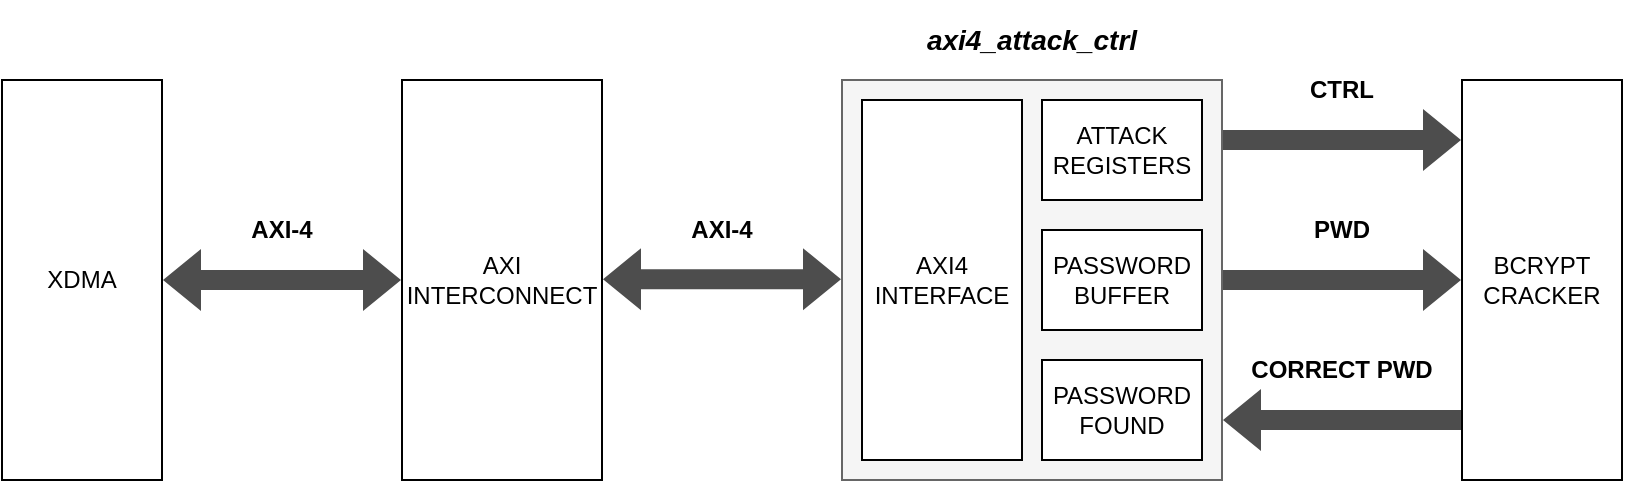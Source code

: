 <mxfile version="24.7.7" pages="3">
  <diagram name="top" id="GRUUTA0gV6LxYn7Zt5F0">
    <mxGraphModel dx="1830" dy="782" grid="1" gridSize="10" guides="1" tooltips="1" connect="1" arrows="1" fold="1" page="0" pageScale="1" pageWidth="827" pageHeight="1169" math="0" shadow="0">
      <root>
        <mxCell id="0" />
        <mxCell id="1" parent="0" />
        <mxCell id="0ogfYETZy73DbSy3bl0p-6" value="" style="rounded=0;whiteSpace=wrap;html=1;fillColor=#f5f5f5;fontColor=#333333;strokeColor=#666666;" parent="1" vertex="1">
          <mxGeometry x="320" y="120" width="190" height="200" as="geometry" />
        </mxCell>
        <mxCell id="0ogfYETZy73DbSy3bl0p-1" value="XDMA" style="rounded=0;whiteSpace=wrap;html=1;" parent="1" vertex="1">
          <mxGeometry x="-100" y="120" width="80" height="200" as="geometry" />
        </mxCell>
        <mxCell id="0ogfYETZy73DbSy3bl0p-2" value="PASSWORD BUFFER" style="rounded=0;whiteSpace=wrap;html=1;" parent="1" vertex="1">
          <mxGeometry x="420" y="195" width="80" height="50" as="geometry" />
        </mxCell>
        <mxCell id="0ogfYETZy73DbSy3bl0p-3" value="BCRYPT CRACKER" style="rounded=0;whiteSpace=wrap;html=1;" parent="1" vertex="1">
          <mxGeometry x="630" y="120" width="80" height="200" as="geometry" />
        </mxCell>
        <mxCell id="0ogfYETZy73DbSy3bl0p-4" value="ATTACK REGISTERS" style="rounded=0;whiteSpace=wrap;html=1;" parent="1" vertex="1">
          <mxGeometry x="420" y="130" width="80" height="50" as="geometry" />
        </mxCell>
        <mxCell id="0ogfYETZy73DbSy3bl0p-5" value="PASSWORD FOUND" style="rounded=0;whiteSpace=wrap;html=1;" parent="1" vertex="1">
          <mxGeometry x="420" y="260" width="80" height="50" as="geometry" />
        </mxCell>
        <mxCell id="0ogfYETZy73DbSy3bl0p-8" value="" style="shape=flexArrow;endArrow=classic;html=1;rounded=0;exitX=1;exitY=0.5;exitDx=0;exitDy=0;startArrow=block;fillColor=#4D4D4D;strokeColor=none;entryX=0;entryY=0.5;entryDx=0;entryDy=0;" parent="1" source="0ogfYETZy73DbSy3bl0p-1" edge="1">
          <mxGeometry width="50" height="50" relative="1" as="geometry">
            <mxPoint x="-40" y="245" as="sourcePoint" />
            <mxPoint x="100" y="220" as="targetPoint" />
          </mxGeometry>
        </mxCell>
        <mxCell id="0ogfYETZy73DbSy3bl0p-10" value="AXI-4" style="rounded=0;whiteSpace=wrap;html=1;strokeColor=none;fillColor=none;fontStyle=1" parent="1" vertex="1">
          <mxGeometry x="-20" y="180" width="120" height="30" as="geometry" />
        </mxCell>
        <mxCell id="0ogfYETZy73DbSy3bl0p-12" value="AXI4&lt;div&gt;INTERFACE&lt;/div&gt;" style="rounded=0;whiteSpace=wrap;html=1;" parent="1" vertex="1">
          <mxGeometry x="330" y="130" width="80" height="180" as="geometry" />
        </mxCell>
        <mxCell id="0ogfYETZy73DbSy3bl0p-13" value="" style="shape=flexArrow;endArrow=classic;html=1;rounded=0;exitX=1;exitY=0.5;exitDx=0;exitDy=0;startArrow=none;fillColor=#4D4D4D;strokeColor=none;entryX=0;entryY=0.5;entryDx=0;entryDy=0;startFill=0;" parent="1" edge="1">
          <mxGeometry width="50" height="50" relative="1" as="geometry">
            <mxPoint x="510" y="220" as="sourcePoint" />
            <mxPoint x="630" y="220" as="targetPoint" />
          </mxGeometry>
        </mxCell>
        <mxCell id="0ogfYETZy73DbSy3bl0p-14" value="PWD" style="rounded=0;whiteSpace=wrap;html=1;strokeColor=none;fillColor=none;fontStyle=1" parent="1" vertex="1">
          <mxGeometry x="510" y="180" width="120" height="30" as="geometry" />
        </mxCell>
        <mxCell id="0ogfYETZy73DbSy3bl0p-17" value="" style="shape=flexArrow;endArrow=none;html=1;rounded=0;exitX=1;exitY=0.5;exitDx=0;exitDy=0;startArrow=block;fillColor=#4D4D4D;strokeColor=none;entryX=0;entryY=0.5;entryDx=0;entryDy=0;endFill=0;" parent="1" edge="1">
          <mxGeometry width="50" height="50" relative="1" as="geometry">
            <mxPoint x="510" y="290" as="sourcePoint" />
            <mxPoint x="630" y="290" as="targetPoint" />
          </mxGeometry>
        </mxCell>
        <mxCell id="0ogfYETZy73DbSy3bl0p-18" value="CORRECT PWD" style="rounded=0;whiteSpace=wrap;html=1;strokeColor=none;fillColor=none;fontStyle=1" parent="1" vertex="1">
          <mxGeometry x="510" y="250" width="120" height="30" as="geometry" />
        </mxCell>
        <mxCell id="0ogfYETZy73DbSy3bl0p-19" value="" style="shape=flexArrow;endArrow=classic;html=1;rounded=0;exitX=1;exitY=0.5;exitDx=0;exitDy=0;startArrow=none;fillColor=#4D4D4D;strokeColor=none;entryX=0;entryY=0.5;entryDx=0;entryDy=0;startFill=0;" parent="1" edge="1">
          <mxGeometry width="50" height="50" relative="1" as="geometry">
            <mxPoint x="510" y="150" as="sourcePoint" />
            <mxPoint x="630" y="150" as="targetPoint" />
          </mxGeometry>
        </mxCell>
        <mxCell id="0ogfYETZy73DbSy3bl0p-20" value="CTRL" style="rounded=0;whiteSpace=wrap;html=1;strokeColor=none;fillColor=none;fontStyle=1" parent="1" vertex="1">
          <mxGeometry x="510" y="110" width="120" height="30" as="geometry" />
        </mxCell>
        <mxCell id="0ogfYETZy73DbSy3bl0p-21" value="axi4_attack_ctrl" style="rounded=0;whiteSpace=wrap;html=1;strokeColor=none;fillColor=none;fontStyle=3;fontSize=14;" parent="1" vertex="1">
          <mxGeometry x="320" y="80" width="190" height="40" as="geometry" />
        </mxCell>
        <mxCell id="5O9dBgGJP8eUs9MUDKcU-1" value="&lt;div&gt;AXI&lt;/div&gt;&lt;div&gt;INTERCONNECT&lt;/div&gt;" style="rounded=0;whiteSpace=wrap;html=1;" vertex="1" parent="1">
          <mxGeometry x="100" y="120" width="100" height="200" as="geometry" />
        </mxCell>
        <mxCell id="5O9dBgGJP8eUs9MUDKcU-2" value="" style="shape=flexArrow;endArrow=classic;html=1;rounded=0;exitX=1;exitY=0.5;exitDx=0;exitDy=0;startArrow=block;fillColor=#4D4D4D;strokeColor=none;entryX=0;entryY=0.5;entryDx=0;entryDy=0;" edge="1" parent="1">
          <mxGeometry width="50" height="50" relative="1" as="geometry">
            <mxPoint x="200" y="219.58" as="sourcePoint" />
            <mxPoint x="320" y="219.58" as="targetPoint" />
          </mxGeometry>
        </mxCell>
        <mxCell id="5O9dBgGJP8eUs9MUDKcU-3" value="AXI-4" style="rounded=0;whiteSpace=wrap;html=1;strokeColor=none;fillColor=none;fontStyle=1" vertex="1" parent="1">
          <mxGeometry x="200" y="180" width="120" height="30" as="geometry" />
        </mxCell>
      </root>
    </mxGraphModel>
  </diagram>
  <diagram id="SlZmZCLbokiu_m7gkC7i" name="axi4_attack_ctrl">
    <mxGraphModel dx="2474" dy="1134" grid="1" gridSize="10" guides="1" tooltips="1" connect="1" arrows="1" fold="1" page="0" pageScale="1" pageWidth="827" pageHeight="1169" math="0" shadow="0">
      <root>
        <mxCell id="0" />
        <mxCell id="1" parent="0" />
        <mxCell id="ElcEwS9BucV0OWmTM8dp-1" value="" style="rounded=0;whiteSpace=wrap;html=1;fillColor=#D6D6D6;fontColor=#333333;strokeColor=#666666;" parent="1" vertex="1">
          <mxGeometry x="110" y="110" width="380" height="460" as="geometry" />
        </mxCell>
        <mxCell id="G6uf73WgvgPBEP5KyrtH-1" value="&lt;div&gt;BRAM&lt;/div&gt;&lt;div&gt;PASSWORD&lt;/div&gt;&lt;div&gt;BUFFER&lt;br&gt;&lt;/div&gt;" style="rounded=0;whiteSpace=wrap;html=1;" parent="1" vertex="1">
          <mxGeometry x="360" y="120" width="120" height="120" as="geometry" />
        </mxCell>
        <mxCell id="G6uf73WgvgPBEP5KyrtH-2" value="AXI BRAM CTRL" style="rounded=0;whiteSpace=wrap;html=1;" parent="1" vertex="1">
          <mxGeometry x="120" y="320" width="120" height="120" as="geometry" />
        </mxCell>
        <mxCell id="ZMFNB_eNPpMkArunGxyN-3" value="&lt;div&gt;CRACKER REGS&lt;/div&gt;" style="rounded=0;whiteSpace=wrap;html=1;" parent="1" vertex="1">
          <mxGeometry x="360" y="320" width="120" height="240" as="geometry" />
        </mxCell>
        <mxCell id="sWTu6YWSUIYSnSRrsb_--1" value="" style="shape=flexArrow;endArrow=classic;html=1;rounded=0;exitX=1;exitY=0.5;exitDx=0;exitDy=0;startArrow=block;fillColor=#4D4D4D;strokeColor=none;" parent="1" edge="1">
          <mxGeometry width="50" height="50" relative="1" as="geometry">
            <mxPoint y="379.71" as="sourcePoint" />
            <mxPoint x="110" y="380" as="targetPoint" />
          </mxGeometry>
        </mxCell>
        <mxCell id="sWTu6YWSUIYSnSRrsb_--2" value="&lt;div&gt;AXI&lt;/div&gt;&lt;div&gt;INTERCONNECT&lt;/div&gt;" style="rounded=0;whiteSpace=wrap;html=1;" parent="1" vertex="1">
          <mxGeometry x="-120" y="320" width="120" height="120" as="geometry" />
        </mxCell>
        <mxCell id="qCLMTn-7Xr3fJMdLr6YP-8" value="" style="shape=flexArrow;endArrow=block;html=1;rounded=0;startArrow=block;fillColor=#4D4D4D;strokeColor=none;startFill=0;endFill=0;exitX=0;exitY=0.25;exitDx=0;exitDy=0;entryX=1;entryY=0.587;entryDx=0;entryDy=0;entryPerimeter=0;" parent="1" source="D0zKEq8KF9QSZLZ22DhJ-8" target="ElcEwS9BucV0OWmTM8dp-1" edge="1">
          <mxGeometry width="50" height="50" relative="1" as="geometry">
            <mxPoint x="590" y="360" as="sourcePoint" />
            <mxPoint x="490" y="360" as="targetPoint" />
          </mxGeometry>
        </mxCell>
        <mxCell id="qCLMTn-7Xr3fJMdLr6YP-10" value="" style="shape=flexArrow;endArrow=classic;html=1;rounded=0;exitX=1;exitY=0.25;exitDx=0;exitDy=0;startArrow=block;fillColor=#4D4D4D;strokeColor=none;entryX=0;entryY=0.25;entryDx=0;entryDy=0;startFill=0;" parent="1" edge="1">
          <mxGeometry width="50" height="50" relative="1" as="geometry">
            <mxPoint x="240" y="350" as="sourcePoint" />
            <mxPoint x="360" y="350" as="targetPoint" />
          </mxGeometry>
        </mxCell>
        <mxCell id="qCLMTn-7Xr3fJMdLr6YP-11" value="PORT B" style="rounded=0;whiteSpace=wrap;html=1;strokeColor=none;fillColor=none;fontStyle=1" parent="1" vertex="1">
          <mxGeometry x="240" y="380" width="120" height="30" as="geometry" />
        </mxCell>
        <mxCell id="qCLMTn-7Xr3fJMdLr6YP-12" value="" style="shape=flexArrow;endArrow=block;html=1;rounded=0;exitX=0;exitY=0.75;exitDx=0;exitDy=0;startArrow=block;fillColor=#4D4D4D;strokeColor=none;entryX=1;entryY=0.75;entryDx=0;entryDy=0;startFill=0;endFill=0;" parent="1" edge="1">
          <mxGeometry width="50" height="50" relative="1" as="geometry">
            <mxPoint x="360" y="410" as="sourcePoint" />
            <mxPoint x="240" y="410" as="targetPoint" />
          </mxGeometry>
        </mxCell>
        <mxCell id="qCLMTn-7Xr3fJMdLr6YP-13" value="PORT A" style="rounded=0;whiteSpace=wrap;html=1;strokeColor=none;fillColor=none;fontStyle=1" parent="1" vertex="1">
          <mxGeometry x="240" y="320" width="120" height="30" as="geometry" />
        </mxCell>
        <mxCell id="ekPwYRkEziZYUtE34SyN-2" value="AXI4" style="rounded=0;whiteSpace=wrap;html=1;strokeColor=none;fillColor=none;fontStyle=1" parent="1" vertex="1">
          <mxGeometry y="340" width="110" height="30" as="geometry" />
        </mxCell>
        <mxCell id="ekPwYRkEziZYUtE34SyN-7" value="" style="shape=flexArrow;endArrow=classic;html=1;rounded=0;exitX=0.75;exitY=1;exitDx=0;exitDy=0;startArrow=block;fillColor=#4D4D4D;strokeColor=none;entryX=0.75;entryY=0;entryDx=0;entryDy=0;startFill=0;" parent="1" source="G6uf73WgvgPBEP5KyrtH-1" target="ZMFNB_eNPpMkArunGxyN-3" edge="1">
          <mxGeometry width="50" height="50" relative="1" as="geometry">
            <mxPoint x="490" y="270" as="sourcePoint" />
            <mxPoint x="610" y="270" as="targetPoint" />
          </mxGeometry>
        </mxCell>
        <mxCell id="ekPwYRkEziZYUtE34SyN-9" value="" style="shape=flexArrow;endArrow=block;html=1;rounded=0;exitX=0.25;exitY=0;exitDx=0;exitDy=0;startArrow=block;fillColor=#4D4D4D;strokeColor=none;entryX=0.25;entryY=1;entryDx=0;entryDy=0;startFill=0;endFill=0;" parent="1" source="ZMFNB_eNPpMkArunGxyN-3" target="G6uf73WgvgPBEP5KyrtH-1" edge="1">
          <mxGeometry width="50" height="50" relative="1" as="geometry">
            <mxPoint x="800" y="415" as="sourcePoint" />
            <mxPoint x="680" y="415" as="targetPoint" />
          </mxGeometry>
        </mxCell>
        <mxCell id="ekPwYRkEziZYUtE34SyN-12" value="PORT A" style="rounded=0;whiteSpace=wrap;html=1;strokeColor=none;fillColor=none;fontStyle=1;rotation=90;" parent="1" vertex="1">
          <mxGeometry x="300" y="260" width="120" height="30" as="geometry" />
        </mxCell>
        <mxCell id="ekPwYRkEziZYUtE34SyN-13" value="PORT B" style="rounded=0;whiteSpace=wrap;html=1;strokeColor=none;fillColor=none;fontStyle=1;rotation=90;" parent="1" vertex="1">
          <mxGeometry x="420" y="260" width="120" height="30" as="geometry" />
        </mxCell>
        <mxCell id="D0zKEq8KF9QSZLZ22DhJ-3" value="" style="shape=flexArrow;endArrow=classic;html=1;rounded=0;startArrow=block;fillColor=#4D4D4D;strokeColor=none;entryX=0;entryY=0.75;entryDx=0;entryDy=0;exitX=1;exitY=0.849;exitDx=0;exitDy=0;exitPerimeter=0;" parent="1" source="ElcEwS9BucV0OWmTM8dp-1" target="D0zKEq8KF9QSZLZ22DhJ-8" edge="1">
          <mxGeometry width="50" height="50" relative="1" as="geometry">
            <mxPoint x="490" y="530" as="sourcePoint" />
            <mxPoint x="590" y="530" as="targetPoint" />
          </mxGeometry>
        </mxCell>
        <mxCell id="D0zKEq8KF9QSZLZ22DhJ-7" value="PASSWORDS" style="rounded=0;whiteSpace=wrap;html=1;strokeColor=none;fillColor=none;fontStyle=1" parent="1" vertex="1">
          <mxGeometry x="490" y="340" width="110" height="30" as="geometry" />
        </mxCell>
        <mxCell id="D0zKEq8KF9QSZLZ22DhJ-8" value="&lt;div&gt;BCRYPT&lt;/div&gt;&lt;div&gt;CRACKER&lt;br&gt;&lt;/div&gt;" style="rounded=0;whiteSpace=wrap;html=1;" parent="1" vertex="1">
          <mxGeometry x="600" y="320" width="120" height="240" as="geometry" />
        </mxCell>
        <mxCell id="ElcEwS9BucV0OWmTM8dp-2" value="CTRL" style="rounded=0;whiteSpace=wrap;html=1;strokeColor=none;fillColor=none;fontStyle=1" parent="1" vertex="1">
          <mxGeometry x="490" y="460" width="110" height="30" as="geometry" />
        </mxCell>
        <mxCell id="ElcEwS9BucV0OWmTM8dp-3" value="axi4_attack_ctrl" style="rounded=0;whiteSpace=wrap;html=1;fillColor=none;strokeColor=none;fontStyle=3;fontSize=15;" parent="1" vertex="1">
          <mxGeometry x="110" y="110" width="170" height="50" as="geometry" />
        </mxCell>
      </root>
    </mxGraphModel>
  </diagram>
  <diagram id="lHU6qfsrixL0NdAneRLo" name="bram_addresses">
    <mxGraphModel dx="830" dy="454" grid="1" gridSize="10" guides="1" tooltips="1" connect="1" arrows="1" fold="1" page="1" pageScale="1" pageWidth="827" pageHeight="1169" math="0" shadow="0">
      <root>
        <mxCell id="0" />
        <mxCell id="1" parent="0" />
        <mxCell id="98mh65OyrU3vhAHPFYJN-18" value="PASSWORDS" style="rounded=0;whiteSpace=wrap;html=1;fillColor=#d5e8d4;strokeColor=#82b366;" vertex="1" parent="1">
          <mxGeometry x="200" y="160" width="80" height="120" as="geometry" />
        </mxCell>
        <mxCell id="98mh65OyrU3vhAHPFYJN-19" value="36 Quadcores" style="rounded=0;whiteSpace=wrap;html=1;fillColor=none;strokeColor=none;fontStyle=1;fontSize=15;" vertex="1" parent="1">
          <mxGeometry x="200" y="100" width="80" height="60" as="geometry" />
        </mxCell>
        <mxCell id="98mh65OyrU3vhAHPFYJN-21" value="HASH" style="rounded=0;whiteSpace=wrap;html=1;fillColor=#dae8fc;strokeColor=#6c8ebf;" vertex="1" parent="1">
          <mxGeometry x="200" y="280" width="80" height="40" as="geometry" />
        </mxCell>
        <mxCell id="98mh65OyrU3vhAHPFYJN-23" value="SALT" style="rounded=0;whiteSpace=wrap;html=1;fillColor=#f8cecc;strokeColor=#b85450;" vertex="1" parent="1">
          <mxGeometry x="200" y="320" width="80" height="40" as="geometry" />
        </mxCell>
        <mxCell id="98mh65OyrU3vhAHPFYJN-24" value="START" style="rounded=0;whiteSpace=wrap;html=1;fillColor=#ffe6cc;strokeColor=#d79b00;" vertex="1" parent="1">
          <mxGeometry x="200" y="360" width="80" height="20" as="geometry" />
        </mxCell>
        <mxCell id="98mh65OyrU3vhAHPFYJN-25" value="0x00 - 0x287F" style="rounded=0;whiteSpace=wrap;html=1;fillColor=none;strokeColor=none;fontStyle=1" vertex="1" parent="1">
          <mxGeometry x="280" y="160" width="120" height="120" as="geometry" />
        </mxCell>
        <mxCell id="98mh65OyrU3vhAHPFYJN-26" value="0x2880 - 0x2897" style="rounded=0;whiteSpace=wrap;html=1;fillColor=none;strokeColor=none;fontStyle=1" vertex="1" parent="1">
          <mxGeometry x="280" y="280" width="120" height="40" as="geometry" />
        </mxCell>
        <mxCell id="98mh65OyrU3vhAHPFYJN-27" value="0x2898 - 0x28A7" style="rounded=0;whiteSpace=wrap;html=1;fillColor=none;strokeColor=none;fontStyle=1" vertex="1" parent="1">
          <mxGeometry x="280" y="320" width="120" height="40" as="geometry" />
        </mxCell>
        <mxCell id="98mh65OyrU3vhAHPFYJN-28" value="0x28a8" style="rounded=0;whiteSpace=wrap;html=1;fillColor=none;strokeColor=none;fontStyle=1" vertex="1" parent="1">
          <mxGeometry x="280" y="360" width="120" height="20" as="geometry" />
        </mxCell>
      </root>
    </mxGraphModel>
  </diagram>
</mxfile>
